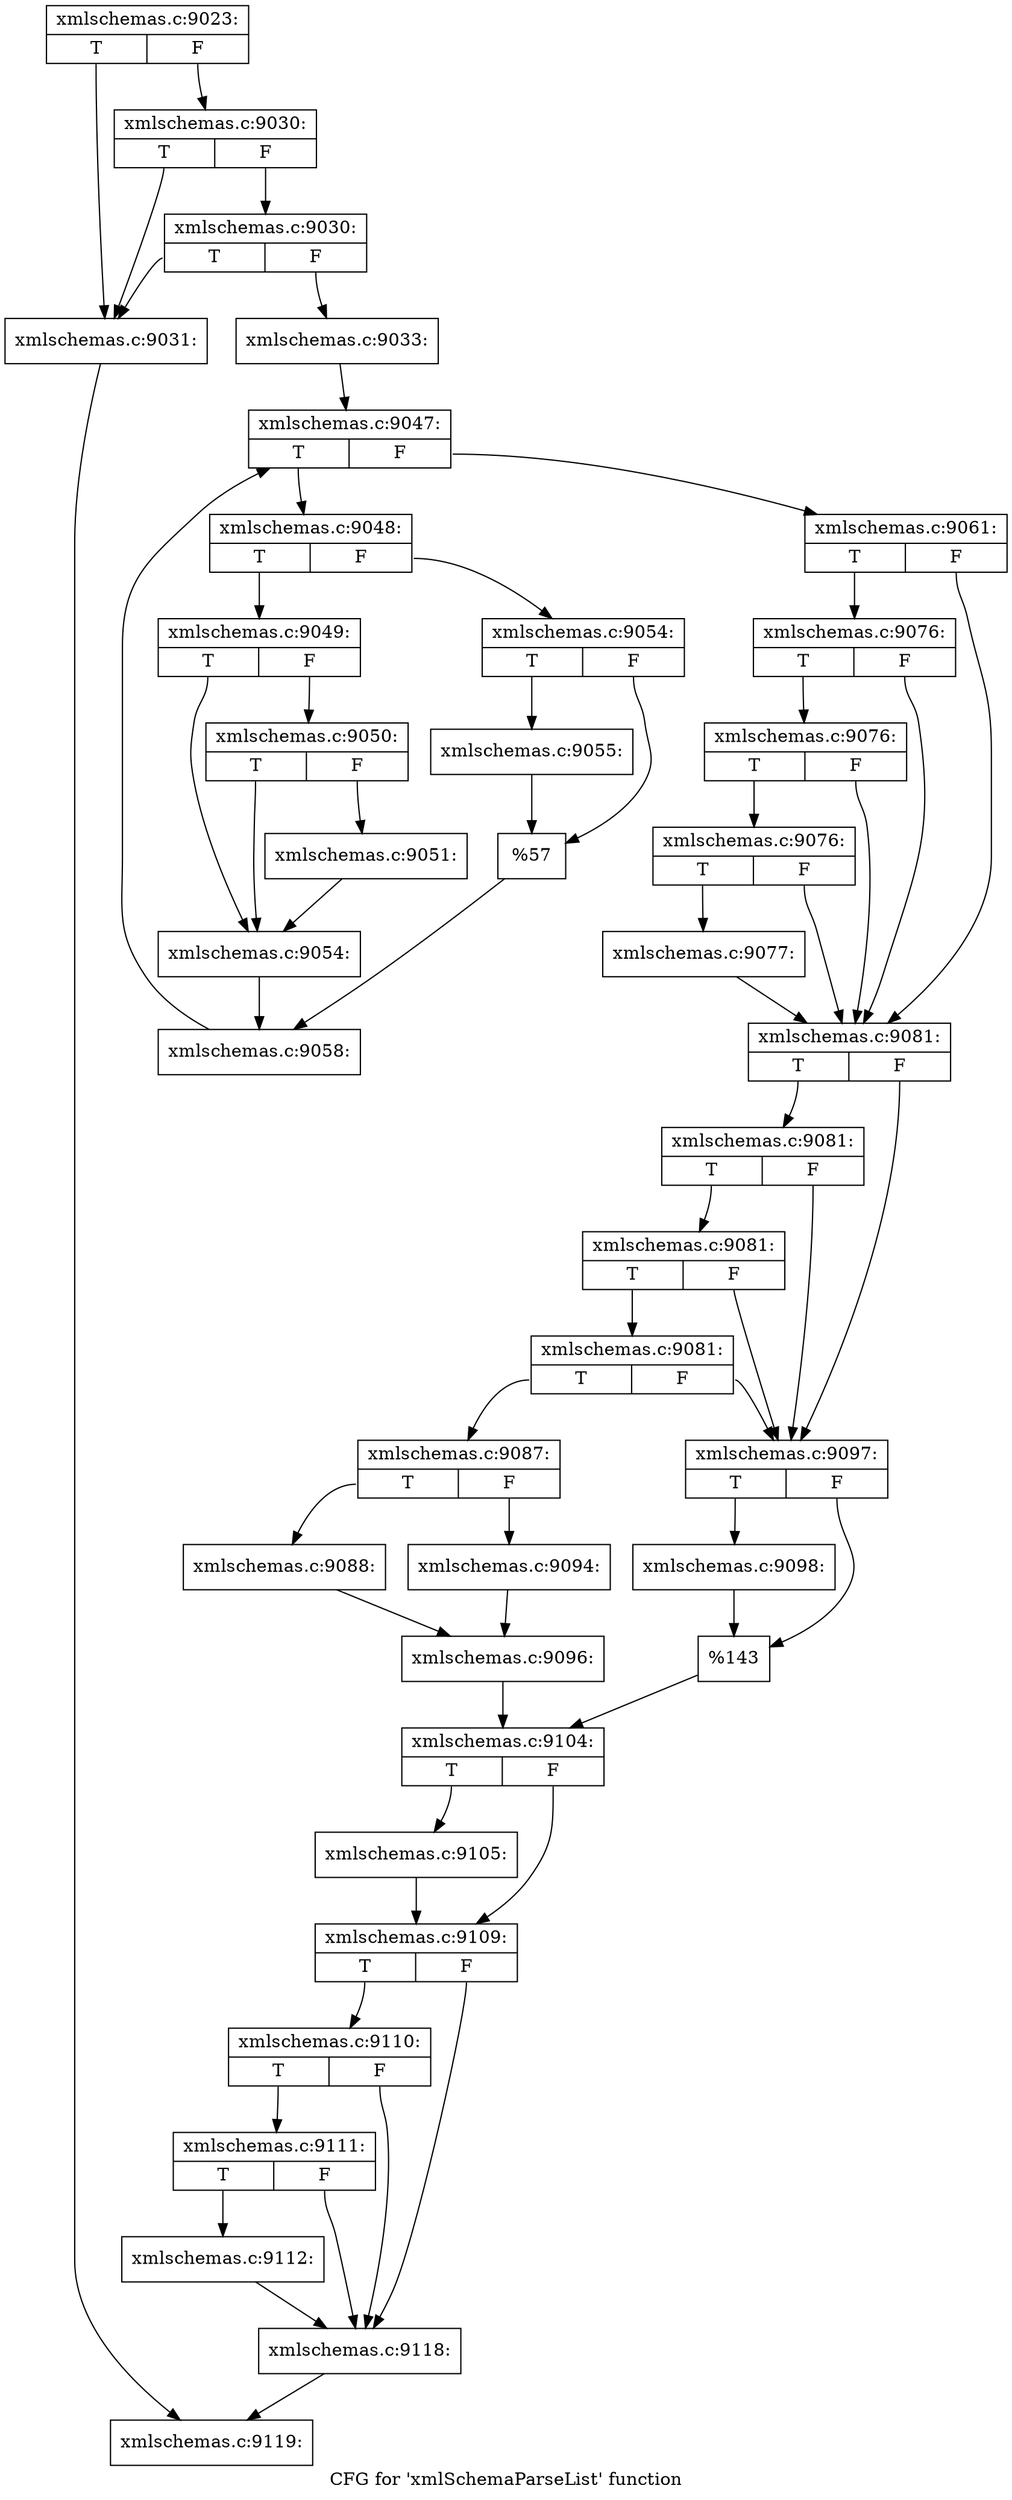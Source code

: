 digraph "CFG for 'xmlSchemaParseList' function" {
	label="CFG for 'xmlSchemaParseList' function";

	Node0x4f56270 [shape=record,label="{xmlschemas.c:9023:|{<s0>T|<s1>F}}"];
	Node0x4f56270:s0 -> Node0x4f71400;
	Node0x4f56270:s1 -> Node0x4f71520;
	Node0x4f71520 [shape=record,label="{xmlschemas.c:9030:|{<s0>T|<s1>F}}"];
	Node0x4f71520:s0 -> Node0x4f71400;
	Node0x4f71520:s1 -> Node0x4f714a0;
	Node0x4f714a0 [shape=record,label="{xmlschemas.c:9030:|{<s0>T|<s1>F}}"];
	Node0x4f714a0:s0 -> Node0x4f71400;
	Node0x4f714a0:s1 -> Node0x4f71450;
	Node0x4f71400 [shape=record,label="{xmlschemas.c:9031:}"];
	Node0x4f71400 -> Node0x4f56750;
	Node0x4f71450 [shape=record,label="{xmlschemas.c:9033:}"];
	Node0x4f71450 -> Node0x4f72910;
	Node0x4f72910 [shape=record,label="{xmlschemas.c:9047:|{<s0>T|<s1>F}}"];
	Node0x4f72910:s0 -> Node0x4f72d00;
	Node0x4f72910:s1 -> Node0x4f72b30;
	Node0x4f72d00 [shape=record,label="{xmlschemas.c:9048:|{<s0>T|<s1>F}}"];
	Node0x4f72d00:s0 -> Node0x4f72ec0;
	Node0x4f72d00:s1 -> Node0x4f72f60;
	Node0x4f72ec0 [shape=record,label="{xmlschemas.c:9049:|{<s0>T|<s1>F}}"];
	Node0x4f72ec0:s0 -> Node0x4f733c0;
	Node0x4f72ec0:s1 -> Node0x4f73410;
	Node0x4f73410 [shape=record,label="{xmlschemas.c:9050:|{<s0>T|<s1>F}}"];
	Node0x4f73410:s0 -> Node0x4f733c0;
	Node0x4f73410:s1 -> Node0x4f73370;
	Node0x4f73370 [shape=record,label="{xmlschemas.c:9051:}"];
	Node0x4f73370 -> Node0x4f733c0;
	Node0x4f733c0 [shape=record,label="{xmlschemas.c:9054:}"];
	Node0x4f733c0 -> Node0x4f72f10;
	Node0x4f72f60 [shape=record,label="{xmlschemas.c:9054:|{<s0>T|<s1>F}}"];
	Node0x4f72f60:s0 -> Node0x4f74340;
	Node0x4f72f60:s1 -> Node0x4f74390;
	Node0x4f74340 [shape=record,label="{xmlschemas.c:9055:}"];
	Node0x4f74340 -> Node0x4f74390;
	Node0x4f74390 [shape=record,label="{%57}"];
	Node0x4f74390 -> Node0x4f72f10;
	Node0x4f72f10 [shape=record,label="{xmlschemas.c:9058:}"];
	Node0x4f72f10 -> Node0x4f72910;
	Node0x4f72b30 [shape=record,label="{xmlschemas.c:9061:|{<s0>T|<s1>F}}"];
	Node0x4f72b30:s0 -> Node0x4f75f10;
	Node0x4f72b30:s1 -> Node0x4f75df0;
	Node0x4f75f10 [shape=record,label="{xmlschemas.c:9076:|{<s0>T|<s1>F}}"];
	Node0x4f75f10:s0 -> Node0x4f75ec0;
	Node0x4f75f10:s1 -> Node0x4f75df0;
	Node0x4f75ec0 [shape=record,label="{xmlschemas.c:9076:|{<s0>T|<s1>F}}"];
	Node0x4f75ec0:s0 -> Node0x4f75e40;
	Node0x4f75ec0:s1 -> Node0x4f75df0;
	Node0x4f75e40 [shape=record,label="{xmlschemas.c:9076:|{<s0>T|<s1>F}}"];
	Node0x4f75e40:s0 -> Node0x4f75da0;
	Node0x4f75e40:s1 -> Node0x4f75df0;
	Node0x4f75da0 [shape=record,label="{xmlschemas.c:9077:}"];
	Node0x4f75da0 -> Node0x4f75df0;
	Node0x4f75df0 [shape=record,label="{xmlschemas.c:9081:|{<s0>T|<s1>F}}"];
	Node0x4f75df0:s0 -> Node0x4f77520;
	Node0x4f75df0:s1 -> Node0x4f77400;
	Node0x4f77520 [shape=record,label="{xmlschemas.c:9081:|{<s0>T|<s1>F}}"];
	Node0x4f77520:s0 -> Node0x4f774d0;
	Node0x4f77520:s1 -> Node0x4f77400;
	Node0x4f774d0 [shape=record,label="{xmlschemas.c:9081:|{<s0>T|<s1>F}}"];
	Node0x4f774d0:s0 -> Node0x4f77450;
	Node0x4f774d0:s1 -> Node0x4f77400;
	Node0x4f77450 [shape=record,label="{xmlschemas.c:9081:|{<s0>T|<s1>F}}"];
	Node0x4f77450:s0 -> Node0x4f77360;
	Node0x4f77450:s1 -> Node0x4f77400;
	Node0x4f77360 [shape=record,label="{xmlschemas.c:9087:|{<s0>T|<s1>F}}"];
	Node0x4f77360:s0 -> Node0x4f781e0;
	Node0x4f77360:s1 -> Node0x4f78280;
	Node0x4f781e0 [shape=record,label="{xmlschemas.c:9088:}"];
	Node0x4f781e0 -> Node0x4f78230;
	Node0x4f78280 [shape=record,label="{xmlschemas.c:9094:}"];
	Node0x4f78280 -> Node0x4f78230;
	Node0x4f78230 [shape=record,label="{xmlschemas.c:9096:}"];
	Node0x4f78230 -> Node0x4f773b0;
	Node0x4f77400 [shape=record,label="{xmlschemas.c:9097:|{<s0>T|<s1>F}}"];
	Node0x4f77400:s0 -> Node0x4f796c0;
	Node0x4f77400:s1 -> Node0x4f79710;
	Node0x4f796c0 [shape=record,label="{xmlschemas.c:9098:}"];
	Node0x4f796c0 -> Node0x4f79710;
	Node0x4f79710 [shape=record,label="{%143}"];
	Node0x4f79710 -> Node0x4f773b0;
	Node0x4f773b0 [shape=record,label="{xmlschemas.c:9104:|{<s0>T|<s1>F}}"];
	Node0x4f773b0:s0 -> Node0x4f7a1f0;
	Node0x4f773b0:s1 -> Node0x4f7a240;
	Node0x4f7a1f0 [shape=record,label="{xmlschemas.c:9105:}"];
	Node0x4f7a1f0 -> Node0x4f7a240;
	Node0x4f7a240 [shape=record,label="{xmlschemas.c:9109:|{<s0>T|<s1>F}}"];
	Node0x4f7a240:s0 -> Node0x4f7ab70;
	Node0x4f7a240:s1 -> Node0x4f7aaa0;
	Node0x4f7ab70 [shape=record,label="{xmlschemas.c:9110:|{<s0>T|<s1>F}}"];
	Node0x4f7ab70:s0 -> Node0x4f7aaf0;
	Node0x4f7ab70:s1 -> Node0x4f7aaa0;
	Node0x4f7aaf0 [shape=record,label="{xmlschemas.c:9111:|{<s0>T|<s1>F}}"];
	Node0x4f7aaf0:s0 -> Node0x4f7aa50;
	Node0x4f7aaf0:s1 -> Node0x4f7aaa0;
	Node0x4f7aa50 [shape=record,label="{xmlschemas.c:9112:}"];
	Node0x4f7aa50 -> Node0x4f7aaa0;
	Node0x4f7aaa0 [shape=record,label="{xmlschemas.c:9118:}"];
	Node0x4f7aaa0 -> Node0x4f56750;
	Node0x4f56750 [shape=record,label="{xmlschemas.c:9119:}"];
}
